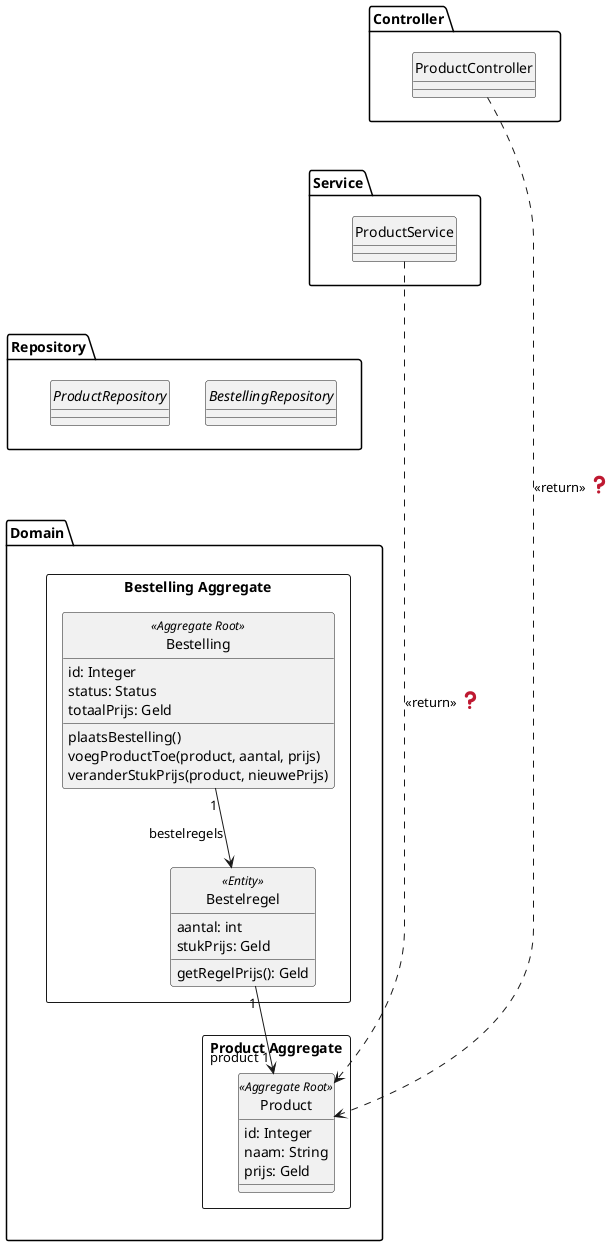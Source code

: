 @startuml
hide circle

'left to right direction
'skinparam linetype ortho
'skinparam linetype polyline


package "Controller" {
    class ProductController
}

package "Service" {
    class ProductService
}

package "Repository" {
    interface BestellingRepository
    interface ProductRepository
}

package "Domain" {

    rectangle "Bestelling Aggregate" {

        class Bestelling <<Aggregate Root>> {
            id: Integer
            status: Status
            totaalPrijs: Geld
            plaatsBestelling()
            voegProductToe(product, aantal, prijs)
            veranderStukPrijs(product, nieuwePrijs)
        }

        class Bestelregel <<Entity>> {
            aantal: int
            stukPrijs: Geld
            getRegelPrijs(): Geld
        }
    }

    rectangle "Product Aggregate" {
        class Product <<Aggregate Root>> {
          id: Integer
          naam: String
          prijs: Geld
        }

    }
}

' --- Hidden associaties zodat alle packages netjes van boven naar beneden getekend worden
"Controller" -[hidden]- "Service"
"Service" -[hidden]- "Repository"
"Repository" -[hidden]- "Domain"
' ---

' --- Domain associaties ---
Bestelling "1" --> "bestelregels \n" Bestelregel: "\t"
Bestelregel "1" --> "\nproduct 1" Product
' ---

' --- Vraag ---
ProductController ..> Product: "<<return>> <:question:>"
ProductService ..> Product: "<<return>> <:question:>"

@enduml

